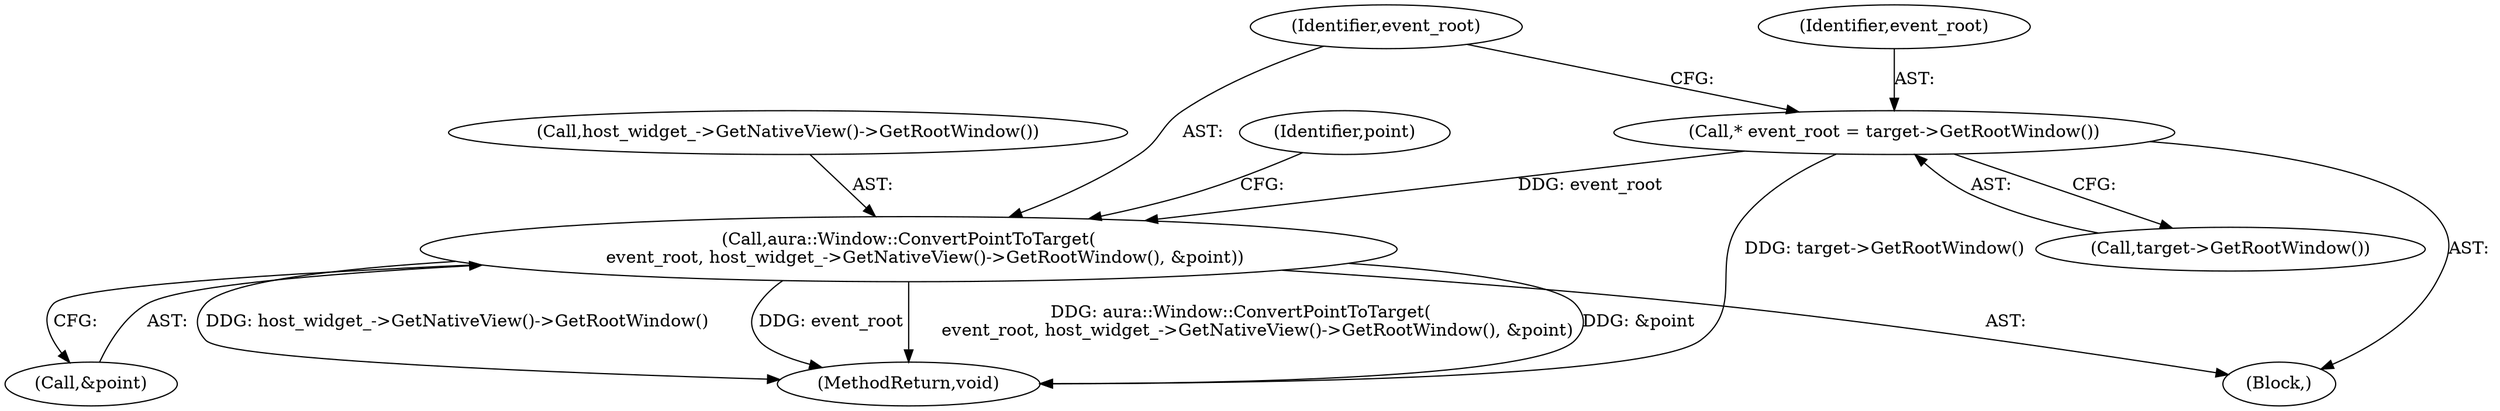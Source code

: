 digraph "0_Chrome_62b8b6e168a12263aab6b88dbef0b900cc37309f_5@pointer" {
"1000146" [label="(Call,aura::Window::ConvertPointToTarget(\n      event_root, host_widget_->GetNativeView()->GetRootWindow(), &point))"];
"1000143" [label="(Call,* event_root = target->GetRootWindow())"];
"1000149" [label="(Call,&point)"];
"1000153" [label="(Identifier,point)"];
"1000144" [label="(Identifier,event_root)"];
"1000143" [label="(Call,* event_root = target->GetRootWindow())"];
"1000155" [label="(MethodReturn,void)"];
"1000146" [label="(Call,aura::Window::ConvertPointToTarget(\n      event_root, host_widget_->GetNativeView()->GetRootWindow(), &point))"];
"1000106" [label="(Block,)"];
"1000147" [label="(Identifier,event_root)"];
"1000145" [label="(Call,target->GetRootWindow())"];
"1000148" [label="(Call,host_widget_->GetNativeView()->GetRootWindow())"];
"1000146" -> "1000106"  [label="AST: "];
"1000146" -> "1000149"  [label="CFG: "];
"1000147" -> "1000146"  [label="AST: "];
"1000148" -> "1000146"  [label="AST: "];
"1000149" -> "1000146"  [label="AST: "];
"1000153" -> "1000146"  [label="CFG: "];
"1000146" -> "1000155"  [label="DDG: aura::Window::ConvertPointToTarget(\n      event_root, host_widget_->GetNativeView()->GetRootWindow(), &point)"];
"1000146" -> "1000155"  [label="DDG: &point"];
"1000146" -> "1000155"  [label="DDG: host_widget_->GetNativeView()->GetRootWindow()"];
"1000146" -> "1000155"  [label="DDG: event_root"];
"1000143" -> "1000146"  [label="DDG: event_root"];
"1000143" -> "1000106"  [label="AST: "];
"1000143" -> "1000145"  [label="CFG: "];
"1000144" -> "1000143"  [label="AST: "];
"1000145" -> "1000143"  [label="AST: "];
"1000147" -> "1000143"  [label="CFG: "];
"1000143" -> "1000155"  [label="DDG: target->GetRootWindow()"];
}

